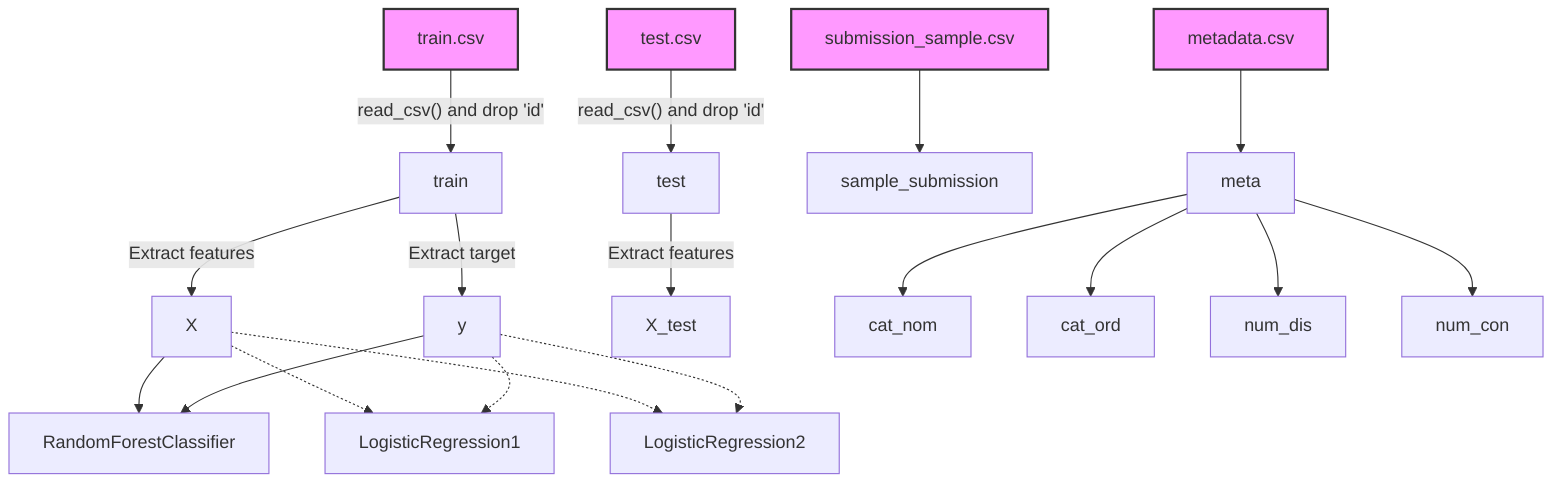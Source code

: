 flowchart TD
    %% Nodes for Data Sources
    A1["train.csv"]:::dataSource --> |"read_csv() and drop 'id'"| B1["train"]
    A2["test.csv"]:::dataSource --> |"read_csv() and drop 'id'"| B2["test"]
    A3["submission_sample.csv"]:::dataSource --> B3["sample_submission"]
    A4["metadata.csv"]:::dataSource --> B4["meta"]

    %% Nodes for Data Variables
    B1 --> |"Extract features"| C1["X"]
    B1 --> |"Extract target"| C2["y"]
    
    B2 --> |"Extract features"| C3["X_test"]
    
    %% Nodes for Metadata flow
    B4 --> D1["cat_nom"]
    B4 --> D2["cat_ord"]
    B4 --> D3["num_dis"]
    B4 --> D4["num_con"]

    %% Model Training Nodes
    C1 --> E1["RandomForestClassifier"]
    C2 --> E1
    C1 -.-> E2["LogisticRegression1"]
    C2 -.-> E2
    C1 -.-> E3["LogisticRegression2"]
    C2 -.-> E3

    %% Style Definitions
    classDef dataSource fill:#f9f,stroke:#333,stroke-width:2px;
    classDef important fill:#ff9,stroke:#333,stroke-width:2px;

    %% Commentary
    click A1 callback "This node represents the source of training data required for building the ML models."
    click A2 callback "This serves as the source of testing data, which we will use to evaluate model performance."
    click C1 callback "Features used in training the models are extracted here."
    click C2 callback "Target variable extracted for model training."
    click E1 callback "RandomForestClassifier is a tree-based ensemble model used for classification based on majority voting scheme."
    click E2 callback "Logistic Regression with L2 regularization for classification tasks."
    click E3 callback "Logistic Regression with L1 regularization and liblinear solver."